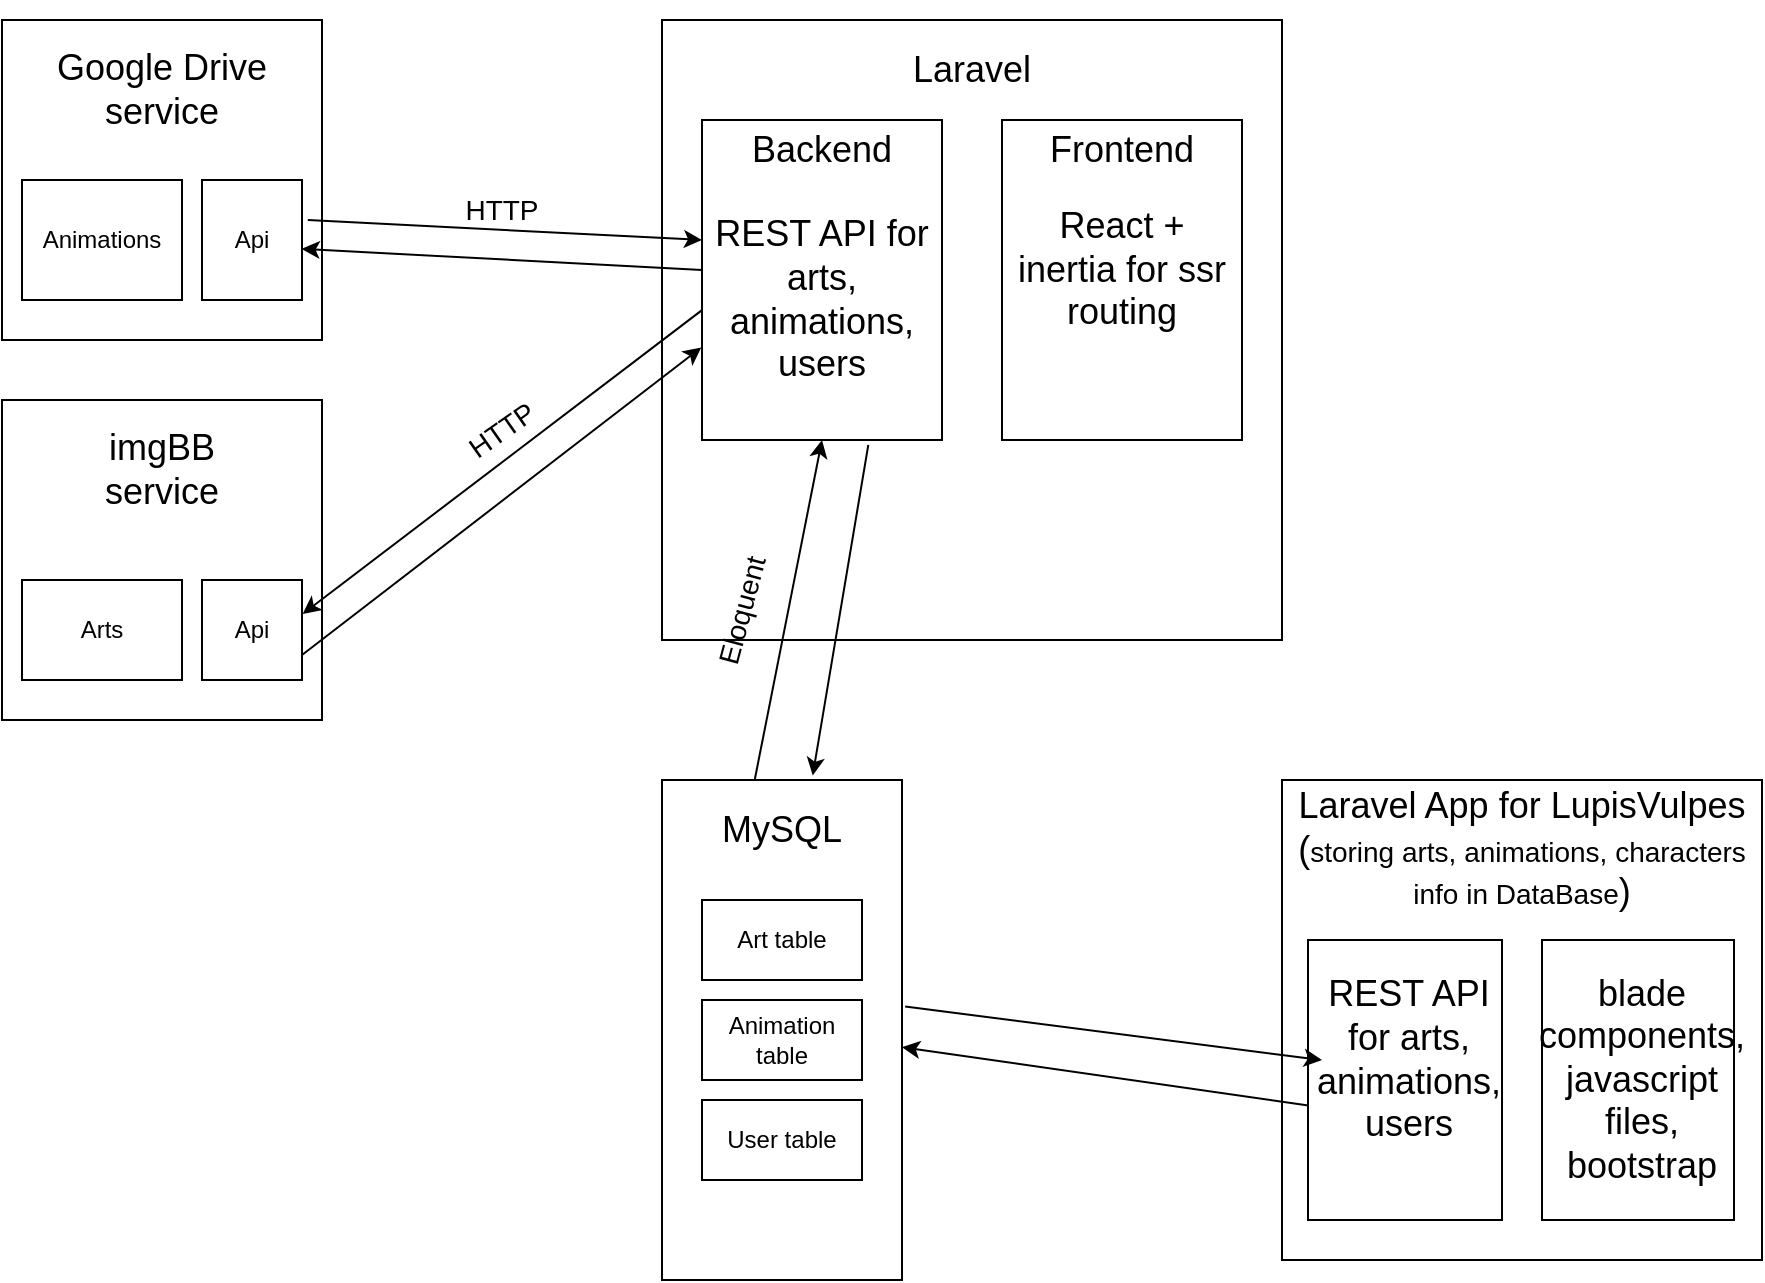 <mxfile version="24.4.4" type="github">
  <diagram name="Page-1" id="9EqthG25XIBpubpoAXLf">
    <mxGraphModel dx="2343" dy="629" grid="1" gridSize="10" guides="1" tooltips="1" connect="1" arrows="1" fold="1" page="1" pageScale="1" pageWidth="850" pageHeight="1100" math="0" shadow="0">
      <root>
        <mxCell id="0" />
        <mxCell id="1" parent="0" />
        <mxCell id="gOhf0PbOOfDqNwj_wZP2-1" value="" style="whiteSpace=wrap;html=1;aspect=fixed;" parent="1" vertex="1">
          <mxGeometry x="50" y="20" width="310" height="310" as="geometry" />
        </mxCell>
        <mxCell id="gOhf0PbOOfDqNwj_wZP2-3" value="&lt;font style=&quot;font-size: 18px;&quot;&gt;Laravel&lt;/font&gt;" style="text;strokeColor=none;align=center;fillColor=none;html=1;verticalAlign=middle;whiteSpace=wrap;rounded=0;" parent="1" vertex="1">
          <mxGeometry x="150" y="10" width="110" height="70" as="geometry" />
        </mxCell>
        <mxCell id="gOhf0PbOOfDqNwj_wZP2-5" value="" style="rounded=0;whiteSpace=wrap;html=1;" parent="1" vertex="1">
          <mxGeometry x="70" y="70" width="120" height="160" as="geometry" />
        </mxCell>
        <mxCell id="gOhf0PbOOfDqNwj_wZP2-6" value="&lt;span style=&quot;font-size: 18px;&quot;&gt;Backend&lt;/span&gt;" style="text;strokeColor=none;align=center;fillColor=none;html=1;verticalAlign=middle;whiteSpace=wrap;rounded=0;" parent="1" vertex="1">
          <mxGeometry x="75" y="50" width="110" height="70" as="geometry" />
        </mxCell>
        <mxCell id="gOhf0PbOOfDqNwj_wZP2-7" value="" style="rounded=0;whiteSpace=wrap;html=1;" parent="1" vertex="1">
          <mxGeometry x="220" y="70" width="120" height="160" as="geometry" />
        </mxCell>
        <mxCell id="gOhf0PbOOfDqNwj_wZP2-8" value="&lt;span style=&quot;font-size: 18px;&quot;&gt;Frontend&lt;/span&gt;" style="text;strokeColor=none;align=center;fillColor=none;html=1;verticalAlign=middle;whiteSpace=wrap;rounded=0;" parent="1" vertex="1">
          <mxGeometry x="225" y="50" width="110" height="70" as="geometry" />
        </mxCell>
        <mxCell id="gOhf0PbOOfDqNwj_wZP2-9" value="&lt;span style=&quot;font-size: 18px;&quot;&gt;React + inertia for ssr routing&lt;/span&gt;" style="text;strokeColor=none;align=center;fillColor=none;html=1;verticalAlign=middle;whiteSpace=wrap;rounded=0;" parent="1" vertex="1">
          <mxGeometry x="225" y="110" width="110" height="70" as="geometry" />
        </mxCell>
        <mxCell id="gOhf0PbOOfDqNwj_wZP2-10" value="&lt;span style=&quot;font-size: 18px;&quot;&gt;REST API for arts, animations,&lt;/span&gt;&lt;div&gt;&lt;span style=&quot;font-size: 18px;&quot;&gt;users&lt;/span&gt;&lt;/div&gt;" style="text;strokeColor=none;align=center;fillColor=none;html=1;verticalAlign=middle;whiteSpace=wrap;rounded=0;" parent="1" vertex="1">
          <mxGeometry x="75" y="110" width="110" height="100" as="geometry" />
        </mxCell>
        <mxCell id="gOhf0PbOOfDqNwj_wZP2-11" value="" style="whiteSpace=wrap;html=1;aspect=fixed;" parent="1" vertex="1">
          <mxGeometry x="-280" y="20" width="160" height="160" as="geometry" />
        </mxCell>
        <mxCell id="gOhf0PbOOfDqNwj_wZP2-12" value="&lt;span style=&quot;font-size: 18px;&quot;&gt;Google Drive service&lt;/span&gt;" style="text;strokeColor=none;align=center;fillColor=none;html=1;verticalAlign=middle;whiteSpace=wrap;rounded=0;" parent="1" vertex="1">
          <mxGeometry x="-255" y="20" width="110" height="70" as="geometry" />
        </mxCell>
        <mxCell id="gOhf0PbOOfDqNwj_wZP2-14" value="Animations" style="rounded=0;whiteSpace=wrap;html=1;" parent="1" vertex="1">
          <mxGeometry x="-270" y="100" width="80" height="60" as="geometry" />
        </mxCell>
        <mxCell id="gOhf0PbOOfDqNwj_wZP2-18" value="" style="whiteSpace=wrap;html=1;aspect=fixed;" parent="1" vertex="1">
          <mxGeometry x="-280" y="210" width="160" height="160" as="geometry" />
        </mxCell>
        <mxCell id="gOhf0PbOOfDqNwj_wZP2-19" value="&lt;span style=&quot;font-size: 18px;&quot;&gt;imgBB service&lt;/span&gt;" style="text;strokeColor=none;align=center;fillColor=none;html=1;verticalAlign=middle;whiteSpace=wrap;rounded=0;" parent="1" vertex="1">
          <mxGeometry x="-255" y="210" width="110" height="70" as="geometry" />
        </mxCell>
        <mxCell id="gOhf0PbOOfDqNwj_wZP2-20" value="Arts" style="rounded=0;whiteSpace=wrap;html=1;" parent="1" vertex="1">
          <mxGeometry x="-270" y="300" width="80" height="50" as="geometry" />
        </mxCell>
        <mxCell id="gOhf0PbOOfDqNwj_wZP2-24" value="" style="rounded=0;whiteSpace=wrap;html=1;" parent="1" vertex="1">
          <mxGeometry x="50" y="400" width="120" height="250" as="geometry" />
        </mxCell>
        <mxCell id="gOhf0PbOOfDqNwj_wZP2-25" value="&lt;font style=&quot;font-size: 18px;&quot;&gt;MySQL&lt;/font&gt;" style="text;strokeColor=none;align=center;fillColor=none;html=1;verticalAlign=middle;whiteSpace=wrap;rounded=0;" parent="1" vertex="1">
          <mxGeometry x="80" y="410" width="60" height="30" as="geometry" />
        </mxCell>
        <mxCell id="gOhf0PbOOfDqNwj_wZP2-47" value="Art table" style="rounded=0;whiteSpace=wrap;html=1;" parent="1" vertex="1">
          <mxGeometry x="70" y="460" width="80" height="40" as="geometry" />
        </mxCell>
        <mxCell id="gOhf0PbOOfDqNwj_wZP2-48" value="Animation table" style="rounded=0;whiteSpace=wrap;html=1;" parent="1" vertex="1">
          <mxGeometry x="70" y="510" width="80" height="40" as="geometry" />
        </mxCell>
        <mxCell id="gOhf0PbOOfDqNwj_wZP2-49" value="User table" style="rounded=0;whiteSpace=wrap;html=1;" parent="1" vertex="1">
          <mxGeometry x="70" y="560" width="80" height="40" as="geometry" />
        </mxCell>
        <mxCell id="gOhf0PbOOfDqNwj_wZP2-50" value="" style="endArrow=classic;html=1;rounded=0;entryX=0.997;entryY=0.574;entryDx=0;entryDy=0;entryPerimeter=0;" parent="1" target="gOhf0PbOOfDqNwj_wZP2-51" edge="1">
          <mxGeometry width="50" height="50" relative="1" as="geometry">
            <mxPoint x="70" y="145" as="sourcePoint" />
            <mxPoint x="-110" y="150" as="targetPoint" />
            <Array as="points" />
          </mxGeometry>
        </mxCell>
        <mxCell id="gOhf0PbOOfDqNwj_wZP2-51" value="Api" style="rounded=0;whiteSpace=wrap;html=1;" parent="1" vertex="1">
          <mxGeometry x="-180" y="100" width="50" height="60" as="geometry" />
        </mxCell>
        <mxCell id="gOhf0PbOOfDqNwj_wZP2-52" value="Api" style="rounded=0;whiteSpace=wrap;html=1;" parent="1" vertex="1">
          <mxGeometry x="-180" y="300" width="50" height="50" as="geometry" />
        </mxCell>
        <mxCell id="gOhf0PbOOfDqNwj_wZP2-53" value="" style="endArrow=classic;html=1;rounded=0;exitX=0;exitY=0.594;exitDx=0;exitDy=0;entryX=1.007;entryY=0.339;entryDx=0;entryDy=0;exitPerimeter=0;entryPerimeter=0;" parent="1" source="gOhf0PbOOfDqNwj_wZP2-5" target="gOhf0PbOOfDqNwj_wZP2-52" edge="1">
          <mxGeometry width="50" height="50" relative="1" as="geometry">
            <mxPoint x="85" y="155" as="sourcePoint" />
            <mxPoint x="-120" y="140" as="targetPoint" />
            <Array as="points" />
          </mxGeometry>
        </mxCell>
        <mxCell id="gOhf0PbOOfDqNwj_wZP2-54" value="" style="endArrow=classic;html=1;rounded=0;exitX=1.058;exitY=0.334;exitDx=0;exitDy=0;exitPerimeter=0;entryX=0;entryY=0.375;entryDx=0;entryDy=0;entryPerimeter=0;" parent="1" source="gOhf0PbOOfDqNwj_wZP2-51" target="gOhf0PbOOfDqNwj_wZP2-5" edge="1">
          <mxGeometry width="50" height="50" relative="1" as="geometry">
            <mxPoint x="-140" y="160" as="sourcePoint" />
            <mxPoint x="-90" y="110" as="targetPoint" />
          </mxGeometry>
        </mxCell>
        <mxCell id="gOhf0PbOOfDqNwj_wZP2-55" value="" style="endArrow=classic;html=1;rounded=0;exitX=1;exitY=0.75;exitDx=0;exitDy=0;entryX=-0.003;entryY=0.711;entryDx=0;entryDy=0;entryPerimeter=0;" parent="1" source="gOhf0PbOOfDqNwj_wZP2-52" target="gOhf0PbOOfDqNwj_wZP2-5" edge="1">
          <mxGeometry width="50" height="50" relative="1" as="geometry">
            <mxPoint x="80" y="175" as="sourcePoint" />
            <mxPoint x="-120" y="335" as="targetPoint" />
            <Array as="points" />
          </mxGeometry>
        </mxCell>
        <mxCell id="gOhf0PbOOfDqNwj_wZP2-56" value="" style="endArrow=classic;html=1;rounded=0;exitX=0.693;exitY=1.015;exitDx=0;exitDy=0;entryX=0.628;entryY=-0.009;entryDx=0;entryDy=0;exitPerimeter=0;entryPerimeter=0;" parent="1" source="gOhf0PbOOfDqNwj_wZP2-5" target="gOhf0PbOOfDqNwj_wZP2-24" edge="1">
          <mxGeometry width="50" height="50" relative="1" as="geometry">
            <mxPoint x="290" y="230" as="sourcePoint" />
            <mxPoint x="90" y="390" as="targetPoint" />
            <Array as="points" />
          </mxGeometry>
        </mxCell>
        <mxCell id="gOhf0PbOOfDqNwj_wZP2-57" value="" style="endArrow=classic;html=1;rounded=0;exitX=0.387;exitY=-0.002;exitDx=0;exitDy=0;entryX=0.5;entryY=1;entryDx=0;entryDy=0;exitPerimeter=0;" parent="1" source="gOhf0PbOOfDqNwj_wZP2-24" target="gOhf0PbOOfDqNwj_wZP2-5" edge="1">
          <mxGeometry width="50" height="50" relative="1" as="geometry">
            <mxPoint x="90" y="403" as="sourcePoint" />
            <mxPoint x="290" y="249" as="targetPoint" />
            <Array as="points" />
          </mxGeometry>
        </mxCell>
        <mxCell id="gOhf0PbOOfDqNwj_wZP2-58" value="&lt;font style=&quot;font-size: 14px;&quot;&gt;HTTP&lt;/font&gt;" style="text;strokeColor=none;align=center;fillColor=none;html=1;verticalAlign=middle;whiteSpace=wrap;rounded=0;rotation=0;" parent="1" vertex="1">
          <mxGeometry x="-60" y="100" width="60" height="30" as="geometry" />
        </mxCell>
        <mxCell id="gOhf0PbOOfDqNwj_wZP2-59" value="&lt;font style=&quot;font-size: 14px;&quot;&gt;HTTP&lt;/font&gt;" style="text;strokeColor=none;align=center;fillColor=none;html=1;verticalAlign=middle;whiteSpace=wrap;rounded=0;rotation=-35;" parent="1" vertex="1">
          <mxGeometry x="-60" y="210" width="60" height="30" as="geometry" />
        </mxCell>
        <mxCell id="gOhf0PbOOfDqNwj_wZP2-60" value="&lt;font style=&quot;font-size: 14px;&quot;&gt;Eloquent&lt;/font&gt;" style="text;strokeColor=none;align=center;fillColor=none;html=1;verticalAlign=middle;whiteSpace=wrap;rounded=0;rotation=-75;" parent="1" vertex="1">
          <mxGeometry x="60" y="300" width="60" height="30" as="geometry" />
        </mxCell>
        <mxCell id="_-w3djG0av1tbMMBgx_j-1" value="" style="whiteSpace=wrap;html=1;aspect=fixed;" vertex="1" parent="1">
          <mxGeometry x="360" y="400" width="240" height="240" as="geometry" />
        </mxCell>
        <mxCell id="_-w3djG0av1tbMMBgx_j-2" value="&lt;font style=&quot;font-size: 18px;&quot;&gt;Laravel App for LupisVulpes&lt;/font&gt;&lt;div&gt;&lt;font style=&quot;font-size: 18px;&quot;&gt;(&lt;/font&gt;&lt;font style=&quot;font-size: 14px;&quot;&gt;storing arts, animations, characters info in DataBase&lt;/font&gt;&lt;font style=&quot;font-size: 18px;&quot;&gt;)&lt;/font&gt;&lt;/div&gt;" style="text;strokeColor=none;align=center;fillColor=none;html=1;verticalAlign=middle;whiteSpace=wrap;rounded=0;" vertex="1" parent="1">
          <mxGeometry x="360" y="360" width="240" height="150" as="geometry" />
        </mxCell>
        <mxCell id="_-w3djG0av1tbMMBgx_j-3" value="" style="rounded=0;whiteSpace=wrap;html=1;" vertex="1" parent="1">
          <mxGeometry x="373" y="480" width="97" height="140" as="geometry" />
        </mxCell>
        <mxCell id="_-w3djG0av1tbMMBgx_j-4" value="" style="rounded=0;whiteSpace=wrap;html=1;" vertex="1" parent="1">
          <mxGeometry x="490" y="480" width="96" height="140" as="geometry" />
        </mxCell>
        <mxCell id="_-w3djG0av1tbMMBgx_j-5" value="&lt;span style=&quot;font-size: 18px;&quot;&gt;blade components, javascript files, bootstrap&lt;/span&gt;" style="text;strokeColor=none;align=center;fillColor=none;html=1;verticalAlign=middle;whiteSpace=wrap;rounded=0;" vertex="1" parent="1">
          <mxGeometry x="490" y="480" width="100" height="140" as="geometry" />
        </mxCell>
        <mxCell id="_-w3djG0av1tbMMBgx_j-6" value="&lt;span style=&quot;font-size: 18px;&quot;&gt;REST API for arts, animations,&lt;/span&gt;&lt;div&gt;&lt;span style=&quot;font-size: 18px;&quot;&gt;users&lt;/span&gt;&lt;/div&gt;" style="text;strokeColor=none;align=center;fillColor=none;html=1;verticalAlign=middle;whiteSpace=wrap;rounded=0;" vertex="1" parent="1">
          <mxGeometry x="385" y="495" width="77" height="90" as="geometry" />
        </mxCell>
        <mxCell id="_-w3djG0av1tbMMBgx_j-7" value="" style="endArrow=classic;html=1;rounded=0;exitX=0.002;exitY=0.591;exitDx=0;exitDy=0;exitPerimeter=0;" edge="1" parent="1" source="_-w3djG0av1tbMMBgx_j-3" target="gOhf0PbOOfDqNwj_wZP2-24">
          <mxGeometry width="50" height="50" relative="1" as="geometry">
            <mxPoint x="307" y="382" as="sourcePoint" />
            <mxPoint x="279" y="548" as="targetPoint" />
            <Array as="points" />
          </mxGeometry>
        </mxCell>
        <mxCell id="_-w3djG0av1tbMMBgx_j-8" value="" style="endArrow=classic;html=1;rounded=0;exitX=1.013;exitY=0.453;exitDx=0;exitDy=0;entryX=0.072;entryY=0.429;entryDx=0;entryDy=0;exitPerimeter=0;entryPerimeter=0;" edge="1" parent="1" source="gOhf0PbOOfDqNwj_wZP2-24" target="_-w3djG0av1tbMMBgx_j-3">
          <mxGeometry width="50" height="50" relative="1" as="geometry">
            <mxPoint x="250" y="550" as="sourcePoint" />
            <mxPoint x="284" y="380" as="targetPoint" />
            <Array as="points" />
          </mxGeometry>
        </mxCell>
      </root>
    </mxGraphModel>
  </diagram>
</mxfile>
